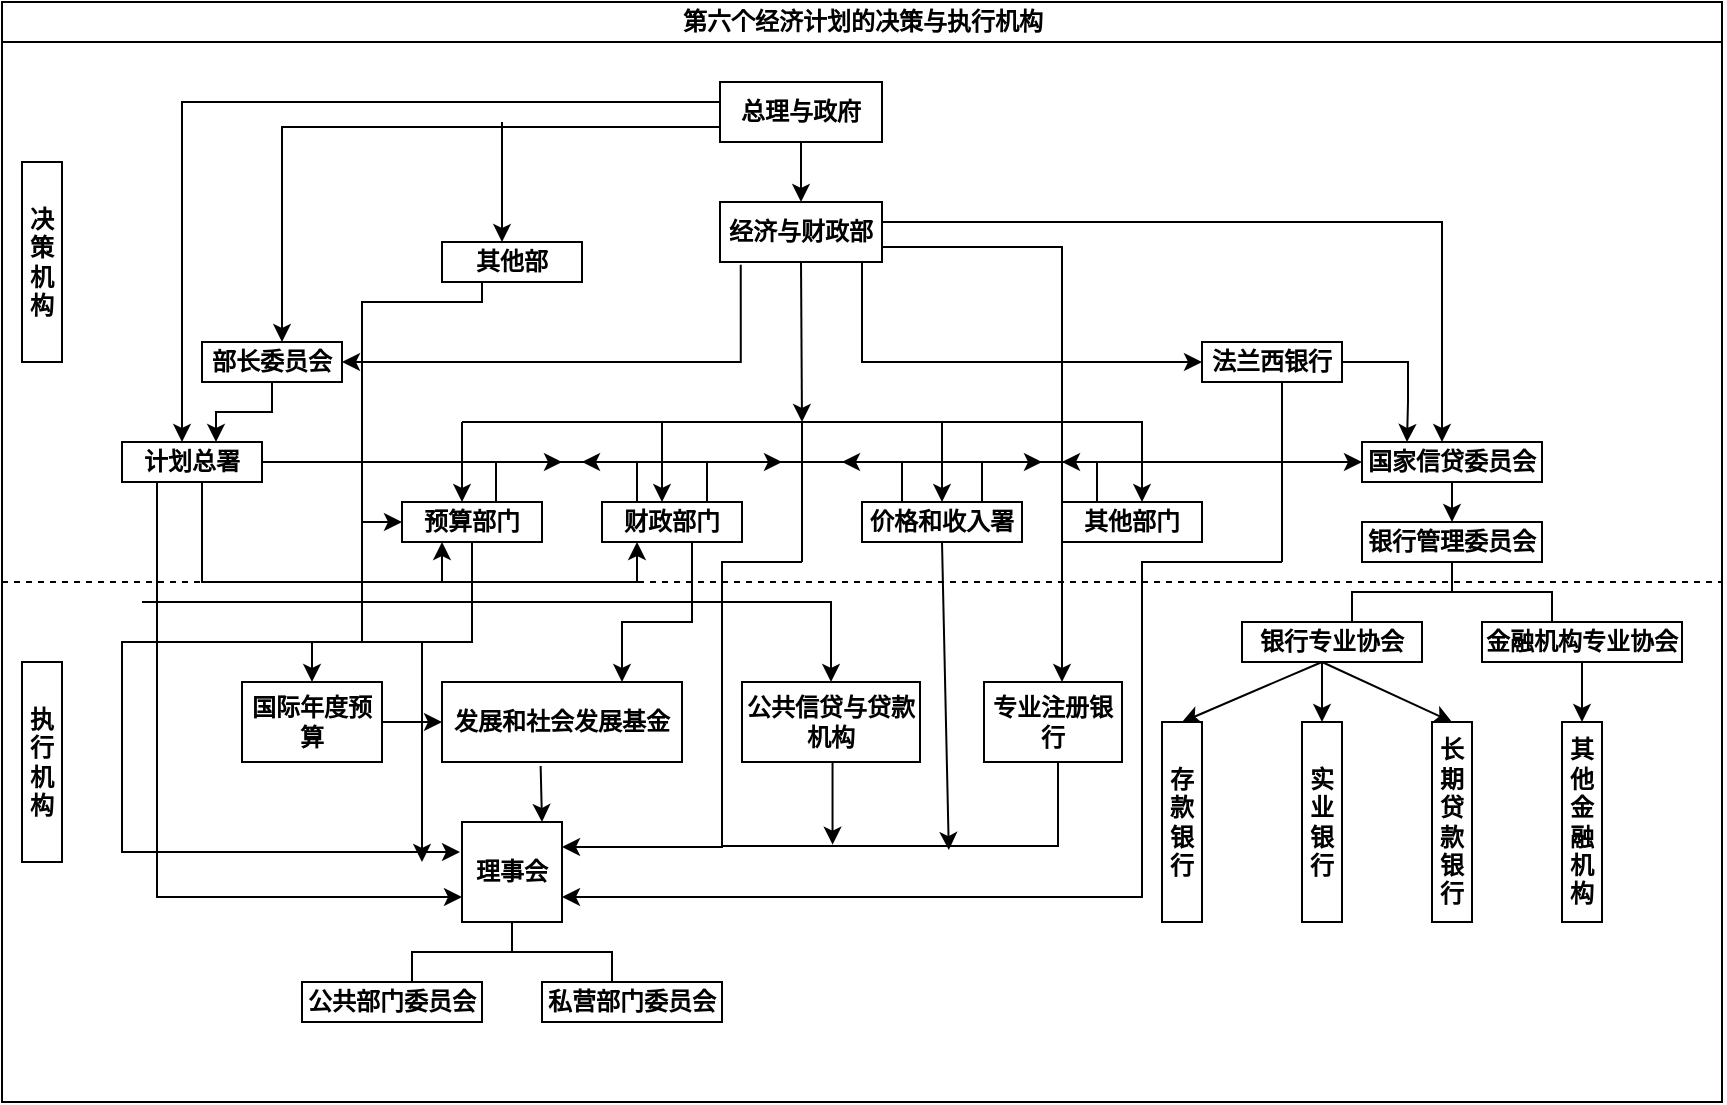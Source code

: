 <mxfile version="20.2.2" type="github">
  <diagram id="prtHgNgQTEPvFCAcTncT" name="Page-1">
    <mxGraphModel dx="1208" dy="634" grid="1" gridSize="10" guides="1" tooltips="1" connect="1" arrows="1" fold="1" page="0" pageScale="1" pageWidth="827" pageHeight="1169" math="0" shadow="0">
      <root>
        <mxCell id="0" />
        <mxCell id="1" parent="0" />
        <mxCell id="dNxyNK7c78bLwvsdeMH5-11" value="&lt;div style=&quot;&quot;&gt;&lt;span style=&quot;background-color: initial;&quot;&gt;第六个经济计划的决策与执行机构&lt;/span&gt;&lt;/div&gt;" style="swimlane;html=1;startSize=20;horizontal=1;containerType=tree;glass=0;fontStyle=1;align=center;" parent="1" vertex="1">
          <mxGeometry x="20" y="70" width="860" height="550" as="geometry" />
        </mxCell>
        <mxCell id="8bKorJJ7nOVDd0cm2fTg-5" value="总理与政府" style="rounded=0;whiteSpace=wrap;html=1;fontStyle=1" vertex="1" parent="dNxyNK7c78bLwvsdeMH5-11">
          <mxGeometry x="359" y="40" width="81" height="30" as="geometry" />
        </mxCell>
        <mxCell id="8bKorJJ7nOVDd0cm2fTg-12" value="计划总署" style="rounded=0;whiteSpace=wrap;html=1;fontStyle=1" vertex="1" parent="dNxyNK7c78bLwvsdeMH5-11">
          <mxGeometry x="60" y="220" width="70" height="20" as="geometry" />
        </mxCell>
        <mxCell id="8bKorJJ7nOVDd0cm2fTg-15" value="部长委员会" style="rounded=0;whiteSpace=wrap;html=1;fontStyle=1" vertex="1" parent="dNxyNK7c78bLwvsdeMH5-11">
          <mxGeometry x="100" y="170" width="70" height="20" as="geometry" />
        </mxCell>
        <mxCell id="8bKorJJ7nOVDd0cm2fTg-20" value="" style="endArrow=classic;html=1;rounded=0;" edge="1" parent="dNxyNK7c78bLwvsdeMH5-11">
          <mxGeometry width="50" height="50" relative="1" as="geometry">
            <mxPoint x="250" y="60" as="sourcePoint" />
            <mxPoint x="250" y="120" as="targetPoint" />
          </mxGeometry>
        </mxCell>
        <mxCell id="8bKorJJ7nOVDd0cm2fTg-21" value="其他部" style="rounded=0;whiteSpace=wrap;html=1;verticalAlign=middle;fontStyle=1" vertex="1" parent="dNxyNK7c78bLwvsdeMH5-11">
          <mxGeometry x="220" y="120" width="70" height="20" as="geometry" />
        </mxCell>
        <mxCell id="8bKorJJ7nOVDd0cm2fTg-23" value="经济与财政部" style="rounded=0;whiteSpace=wrap;html=1;fontStyle=1" vertex="1" parent="dNxyNK7c78bLwvsdeMH5-11">
          <mxGeometry x="359" y="100" width="81" height="30" as="geometry" />
        </mxCell>
        <mxCell id="8bKorJJ7nOVDd0cm2fTg-22" value="" style="endArrow=classic;html=1;rounded=0;exitX=0.5;exitY=1;exitDx=0;exitDy=0;entryX=0.5;entryY=0;entryDx=0;entryDy=0;" edge="1" parent="dNxyNK7c78bLwvsdeMH5-11" source="8bKorJJ7nOVDd0cm2fTg-5" target="8bKorJJ7nOVDd0cm2fTg-23">
          <mxGeometry width="50" height="50" relative="1" as="geometry">
            <mxPoint x="360" y="300" as="sourcePoint" />
            <mxPoint x="394" y="100" as="targetPoint" />
          </mxGeometry>
        </mxCell>
        <mxCell id="8bKorJJ7nOVDd0cm2fTg-26" value="" style="edgeStyle=elbowEdgeStyle;elbow=vertical;endArrow=classic;html=1;rounded=0;exitX=0.5;exitY=1;exitDx=0;exitDy=0;" edge="1" parent="dNxyNK7c78bLwvsdeMH5-11" source="8bKorJJ7nOVDd0cm2fTg-15">
          <mxGeometry width="50" height="50" relative="1" as="geometry">
            <mxPoint x="360" y="290" as="sourcePoint" />
            <mxPoint x="107" y="220" as="targetPoint" />
          </mxGeometry>
        </mxCell>
        <mxCell id="8bKorJJ7nOVDd0cm2fTg-28" value="" style="edgeStyle=segmentEdgeStyle;endArrow=classic;html=1;rounded=0;entryX=1;entryY=0.5;entryDx=0;entryDy=0;exitX=0.128;exitY=1.044;exitDx=0;exitDy=0;exitPerimeter=0;" edge="1" parent="dNxyNK7c78bLwvsdeMH5-11" source="8bKorJJ7nOVDd0cm2fTg-23" target="8bKorJJ7nOVDd0cm2fTg-15">
          <mxGeometry width="50" height="50" relative="1" as="geometry">
            <mxPoint x="410" y="240" as="sourcePoint" />
            <mxPoint x="340" y="220" as="targetPoint" />
            <Array as="points">
              <mxPoint x="369" y="180" />
            </Array>
          </mxGeometry>
        </mxCell>
        <mxCell id="8bKorJJ7nOVDd0cm2fTg-30" value="国家信贷委员会" style="rounded=0;whiteSpace=wrap;html=1;fontStyle=1" vertex="1" parent="dNxyNK7c78bLwvsdeMH5-11">
          <mxGeometry x="680" y="220" width="90" height="20" as="geometry" />
        </mxCell>
        <mxCell id="8bKorJJ7nOVDd0cm2fTg-31" value="" style="endArrow=classic;html=1;rounded=0;exitX=1;exitY=0.5;exitDx=0;exitDy=0;entryX=0;entryY=0.5;entryDx=0;entryDy=0;" edge="1" parent="dNxyNK7c78bLwvsdeMH5-11" source="8bKorJJ7nOVDd0cm2fTg-12" target="8bKorJJ7nOVDd0cm2fTg-30">
          <mxGeometry width="50" height="50" relative="1" as="geometry">
            <mxPoint x="360" y="290" as="sourcePoint" />
            <mxPoint x="410" y="240" as="targetPoint" />
          </mxGeometry>
        </mxCell>
        <mxCell id="8bKorJJ7nOVDd0cm2fTg-32" value="法兰西银行" style="rounded=0;whiteSpace=wrap;html=1;fontStyle=1" vertex="1" parent="dNxyNK7c78bLwvsdeMH5-11">
          <mxGeometry x="600" y="170" width="70" height="20" as="geometry" />
        </mxCell>
        <mxCell id="8bKorJJ7nOVDd0cm2fTg-33" value="" style="edgeStyle=segmentEdgeStyle;endArrow=classic;html=1;rounded=0;exitX=1;exitY=0.5;exitDx=0;exitDy=0;entryX=0.25;entryY=0;entryDx=0;entryDy=0;" edge="1" parent="dNxyNK7c78bLwvsdeMH5-11" source="8bKorJJ7nOVDd0cm2fTg-32" target="8bKorJJ7nOVDd0cm2fTg-30">
          <mxGeometry width="50" height="50" relative="1" as="geometry">
            <mxPoint x="360" y="290" as="sourcePoint" />
            <mxPoint x="410" y="240" as="targetPoint" />
            <Array as="points">
              <mxPoint x="703" y="180" />
              <mxPoint x="703" y="200" />
            </Array>
          </mxGeometry>
        </mxCell>
        <mxCell id="8bKorJJ7nOVDd0cm2fTg-34" value="" style="edgeStyle=segmentEdgeStyle;endArrow=classic;html=1;rounded=0;exitX=0.75;exitY=1;exitDx=0;exitDy=0;entryX=0;entryY=0.5;entryDx=0;entryDy=0;" edge="1" parent="dNxyNK7c78bLwvsdeMH5-11" source="8bKorJJ7nOVDd0cm2fTg-23" target="8bKorJJ7nOVDd0cm2fTg-32">
          <mxGeometry width="50" height="50" relative="1" as="geometry">
            <mxPoint x="440" y="160" as="sourcePoint" />
            <mxPoint x="530" y="210" as="targetPoint" />
            <Array as="points">
              <mxPoint x="430" y="130" />
              <mxPoint x="430" y="180" />
            </Array>
          </mxGeometry>
        </mxCell>
        <mxCell id="8bKorJJ7nOVDd0cm2fTg-37" value="" style="endArrow=classic;html=1;rounded=0;" edge="1" parent="dNxyNK7c78bLwvsdeMH5-11">
          <mxGeometry width="50" height="50" relative="1" as="geometry">
            <mxPoint x="230" y="210" as="sourcePoint" />
            <mxPoint x="230" y="250" as="targetPoint" />
          </mxGeometry>
        </mxCell>
        <mxCell id="8bKorJJ7nOVDd0cm2fTg-40" value="预算部门" style="rounded=0;whiteSpace=wrap;html=1;verticalAlign=middle;fontStyle=1" vertex="1" parent="dNxyNK7c78bLwvsdeMH5-11">
          <mxGeometry x="200" y="250" width="70" height="20" as="geometry" />
        </mxCell>
        <mxCell id="8bKorJJ7nOVDd0cm2fTg-41" value="财政部门" style="rounded=0;whiteSpace=wrap;html=1;verticalAlign=middle;fontStyle=1" vertex="1" parent="dNxyNK7c78bLwvsdeMH5-11">
          <mxGeometry x="300" y="250" width="70" height="20" as="geometry" />
        </mxCell>
        <mxCell id="8bKorJJ7nOVDd0cm2fTg-42" value="价格和收入署" style="rounded=0;whiteSpace=wrap;html=1;verticalAlign=middle;fontStyle=1" vertex="1" parent="dNxyNK7c78bLwvsdeMH5-11">
          <mxGeometry x="430" y="250" width="80" height="20" as="geometry" />
        </mxCell>
        <mxCell id="8bKorJJ7nOVDd0cm2fTg-43" value="其他部门" style="rounded=0;whiteSpace=wrap;html=1;verticalAlign=middle;fontStyle=1" vertex="1" parent="dNxyNK7c78bLwvsdeMH5-11">
          <mxGeometry x="530" y="250" width="70" height="20" as="geometry" />
        </mxCell>
        <mxCell id="8bKorJJ7nOVDd0cm2fTg-46" value="" style="edgeStyle=segmentEdgeStyle;endArrow=classic;html=1;rounded=0;exitX=1;exitY=1;exitDx=0;exitDy=0;" edge="1" parent="dNxyNK7c78bLwvsdeMH5-11" source="8bKorJJ7nOVDd0cm2fTg-12">
          <mxGeometry width="50" height="50" relative="1" as="geometry">
            <mxPoint x="360" y="280" as="sourcePoint" />
            <mxPoint x="220" y="270" as="targetPoint" />
            <Array as="points">
              <mxPoint x="100" y="240" />
              <mxPoint x="100" y="290" />
              <mxPoint x="220" y="290" />
            </Array>
          </mxGeometry>
        </mxCell>
        <mxCell id="8bKorJJ7nOVDd0cm2fTg-47" value="" style="edgeStyle=segmentEdgeStyle;endArrow=classic;html=1;rounded=0;entryX=0.25;entryY=1;entryDx=0;entryDy=0;" edge="1" parent="dNxyNK7c78bLwvsdeMH5-11" target="8bKorJJ7nOVDd0cm2fTg-41">
          <mxGeometry width="50" height="50" relative="1" as="geometry">
            <mxPoint x="100" y="241" as="sourcePoint" />
            <mxPoint x="320" y="280" as="targetPoint" />
            <Array as="points">
              <mxPoint x="100" y="241" />
              <mxPoint x="100" y="290" />
              <mxPoint x="318" y="290" />
            </Array>
          </mxGeometry>
        </mxCell>
        <mxCell id="8bKorJJ7nOVDd0cm2fTg-55" value="银行管理委员会" style="rounded=0;whiteSpace=wrap;html=1;fontStyle=1" vertex="1" parent="dNxyNK7c78bLwvsdeMH5-11">
          <mxGeometry x="680" y="260" width="90" height="20" as="geometry" />
        </mxCell>
        <mxCell id="8bKorJJ7nOVDd0cm2fTg-56" value="" style="strokeWidth=1;html=1;shape=mxgraph.flowchart.annotation_2;align=left;labelPosition=right;pointerEvents=1;direction=south;" vertex="1" parent="dNxyNK7c78bLwvsdeMH5-11">
          <mxGeometry x="675" y="280" width="100" height="30" as="geometry" />
        </mxCell>
        <mxCell id="8bKorJJ7nOVDd0cm2fTg-58" value="银行专业协会" style="rounded=0;whiteSpace=wrap;html=1;fontStyle=1" vertex="1" parent="dNxyNK7c78bLwvsdeMH5-11">
          <mxGeometry x="620" y="310" width="90" height="20" as="geometry" />
        </mxCell>
        <mxCell id="8bKorJJ7nOVDd0cm2fTg-59" value="金融机构专业协会" style="rounded=0;whiteSpace=wrap;html=1;fontStyle=1" vertex="1" parent="dNxyNK7c78bLwvsdeMH5-11">
          <mxGeometry x="740" y="310" width="100" height="20" as="geometry" />
        </mxCell>
        <mxCell id="8bKorJJ7nOVDd0cm2fTg-64" value="&lt;b&gt;存款银行&lt;/b&gt;" style="rounded=0;whiteSpace=wrap;html=1;strokeWidth=1;" vertex="1" parent="dNxyNK7c78bLwvsdeMH5-11">
          <mxGeometry x="580" y="360" width="20" height="100" as="geometry" />
        </mxCell>
        <mxCell id="8bKorJJ7nOVDd0cm2fTg-65" value="&lt;b&gt;实业银行&lt;/b&gt;" style="rounded=0;whiteSpace=wrap;html=1;strokeWidth=1;" vertex="1" parent="dNxyNK7c78bLwvsdeMH5-11">
          <mxGeometry x="650" y="360" width="20" height="100" as="geometry" />
        </mxCell>
        <mxCell id="8bKorJJ7nOVDd0cm2fTg-66" value="&lt;b&gt;长期贷款银行&lt;/b&gt;" style="rounded=0;whiteSpace=wrap;html=1;strokeWidth=1;" vertex="1" parent="dNxyNK7c78bLwvsdeMH5-11">
          <mxGeometry x="715" y="360" width="20" height="100" as="geometry" />
        </mxCell>
        <mxCell id="8bKorJJ7nOVDd0cm2fTg-68" value="&lt;b&gt;其他金融机构&lt;/b&gt;" style="rounded=0;whiteSpace=wrap;html=1;strokeWidth=1;" vertex="1" parent="dNxyNK7c78bLwvsdeMH5-11">
          <mxGeometry x="780" y="360" width="20" height="100" as="geometry" />
        </mxCell>
        <mxCell id="8bKorJJ7nOVDd0cm2fTg-69" value="&lt;b&gt;理事会&lt;/b&gt;" style="whiteSpace=wrap;html=1;aspect=fixed;strokeWidth=1;" vertex="1" parent="dNxyNK7c78bLwvsdeMH5-11">
          <mxGeometry x="230" y="410" width="50" height="50" as="geometry" />
        </mxCell>
        <mxCell id="8bKorJJ7nOVDd0cm2fTg-70" value="&lt;b&gt;发展和社会发展基金&lt;/b&gt;" style="rounded=0;whiteSpace=wrap;html=1;strokeWidth=1;" vertex="1" parent="dNxyNK7c78bLwvsdeMH5-11">
          <mxGeometry x="220" y="340" width="120" height="40" as="geometry" />
        </mxCell>
        <mxCell id="8bKorJJ7nOVDd0cm2fTg-71" value="&lt;b&gt;国际年度预算&lt;/b&gt;" style="rounded=0;whiteSpace=wrap;html=1;strokeWidth=1;" vertex="1" parent="dNxyNK7c78bLwvsdeMH5-11">
          <mxGeometry x="120" y="340" width="70" height="40" as="geometry" />
        </mxCell>
        <mxCell id="8bKorJJ7nOVDd0cm2fTg-72" value="&lt;b&gt;公共信贷与贷款机构&lt;/b&gt;" style="rounded=0;whiteSpace=wrap;html=1;strokeWidth=1;" vertex="1" parent="dNxyNK7c78bLwvsdeMH5-11">
          <mxGeometry x="370" y="340" width="89" height="40" as="geometry" />
        </mxCell>
        <mxCell id="8bKorJJ7nOVDd0cm2fTg-74" value="&lt;b&gt;专业注册银行&lt;/b&gt;" style="rounded=0;whiteSpace=wrap;html=1;strokeWidth=1;" vertex="1" parent="dNxyNK7c78bLwvsdeMH5-11">
          <mxGeometry x="491" y="340" width="69" height="40" as="geometry" />
        </mxCell>
        <mxCell id="8bKorJJ7nOVDd0cm2fTg-75" value="" style="edgeStyle=elbowEdgeStyle;elbow=horizontal;endArrow=classic;html=1;rounded=0;exitX=1;exitY=0.75;exitDx=0;exitDy=0;" edge="1" parent="dNxyNK7c78bLwvsdeMH5-11" source="8bKorJJ7nOVDd0cm2fTg-23">
          <mxGeometry width="50" height="50" relative="1" as="geometry">
            <mxPoint x="360" y="300" as="sourcePoint" />
            <mxPoint x="530" y="340" as="targetPoint" />
            <Array as="points">
              <mxPoint x="530" y="130" />
              <mxPoint x="520" y="240" />
              <mxPoint x="590" y="200" />
            </Array>
          </mxGeometry>
        </mxCell>
        <mxCell id="8bKorJJ7nOVDd0cm2fTg-80" value="" style="edgeStyle=segmentEdgeStyle;endArrow=classic;html=1;rounded=0;entryX=0;entryY=0.75;entryDx=0;entryDy=0;exitX=0.25;exitY=1;exitDx=0;exitDy=0;" edge="1" parent="dNxyNK7c78bLwvsdeMH5-11" source="8bKorJJ7nOVDd0cm2fTg-12" target="8bKorJJ7nOVDd0cm2fTg-69">
          <mxGeometry width="50" height="50" relative="1" as="geometry">
            <mxPoint x="410" y="250" as="sourcePoint" />
            <mxPoint x="360" y="300" as="targetPoint" />
            <Array as="points">
              <mxPoint x="78" y="448" />
            </Array>
          </mxGeometry>
        </mxCell>
        <mxCell id="8bKorJJ7nOVDd0cm2fTg-90" value="" style="shape=partialRectangle;whiteSpace=wrap;html=1;bottom=0;right=0;fillColor=none;strokeWidth=1;direction=west;" vertex="1" parent="dNxyNK7c78bLwvsdeMH5-11">
          <mxGeometry x="360" y="380" width="168" height="42" as="geometry" />
        </mxCell>
        <mxCell id="8bKorJJ7nOVDd0cm2fTg-103" value="" style="endArrow=classic;html=1;rounded=0;exitX=0.671;exitY=1;exitDx=0;exitDy=0;exitPerimeter=0;entryX=0.671;entryY=0.016;entryDx=0;entryDy=0;entryPerimeter=0;" edge="1" parent="dNxyNK7c78bLwvsdeMH5-11" source="8bKorJJ7nOVDd0cm2fTg-90" target="8bKorJJ7nOVDd0cm2fTg-90">
          <mxGeometry width="50" height="50" relative="1" as="geometry">
            <mxPoint x="364" y="303" as="sourcePoint" />
            <mxPoint x="415" y="419" as="targetPoint" />
            <Array as="points" />
          </mxGeometry>
        </mxCell>
        <mxCell id="8bKorJJ7nOVDd0cm2fTg-108" value="" style="endArrow=classic;html=1;rounded=0;exitX=0.5;exitY=1;exitDx=0;exitDy=0;entryX=0.325;entryY=-0.048;entryDx=0;entryDy=0;entryPerimeter=0;" edge="1" parent="dNxyNK7c78bLwvsdeMH5-11" source="8bKorJJ7nOVDd0cm2fTg-42" target="8bKorJJ7nOVDd0cm2fTg-90">
          <mxGeometry width="50" height="50" relative="1" as="geometry">
            <mxPoint x="583.4" y="294.016" as="sourcePoint" />
            <mxPoint x="463.4" y="424.016" as="targetPoint" />
          </mxGeometry>
        </mxCell>
        <mxCell id="8bKorJJ7nOVDd0cm2fTg-113" value="" style="endArrow=classic;html=1;rounded=0;exitX=1;exitY=0.5;exitDx=0;exitDy=0;entryX=0;entryY=0.5;entryDx=0;entryDy=0;" edge="1" parent="dNxyNK7c78bLwvsdeMH5-11" source="8bKorJJ7nOVDd0cm2fTg-71" target="8bKorJJ7nOVDd0cm2fTg-70">
          <mxGeometry width="50" height="50" relative="1" as="geometry">
            <mxPoint x="360" y="300" as="sourcePoint" />
            <mxPoint x="410" y="250" as="targetPoint" />
          </mxGeometry>
        </mxCell>
        <mxCell id="8bKorJJ7nOVDd0cm2fTg-114" value="" style="endArrow=classic;html=1;rounded=0;entryX=0.75;entryY=0;entryDx=0;entryDy=0;" edge="1" parent="dNxyNK7c78bLwvsdeMH5-11" target="8bKorJJ7nOVDd0cm2fTg-70">
          <mxGeometry width="50" height="50" relative="1" as="geometry">
            <mxPoint x="345" y="270" as="sourcePoint" />
            <mxPoint x="410" y="250" as="targetPoint" />
            <Array as="points">
              <mxPoint x="345" y="310" />
              <mxPoint x="310" y="310" />
            </Array>
          </mxGeometry>
        </mxCell>
        <mxCell id="8bKorJJ7nOVDd0cm2fTg-116" value="" style="endArrow=classic;html=1;rounded=0;exitX=0.411;exitY=1.05;exitDx=0;exitDy=0;exitPerimeter=0;" edge="1" parent="dNxyNK7c78bLwvsdeMH5-11" source="8bKorJJ7nOVDd0cm2fTg-70">
          <mxGeometry width="50" height="50" relative="1" as="geometry">
            <mxPoint x="360" y="300" as="sourcePoint" />
            <mxPoint x="270" y="410" as="targetPoint" />
          </mxGeometry>
        </mxCell>
        <mxCell id="8bKorJJ7nOVDd0cm2fTg-117" value="" style="strokeWidth=1;html=1;shape=mxgraph.flowchart.annotation_2;align=left;labelPosition=right;pointerEvents=1;direction=south;" vertex="1" parent="dNxyNK7c78bLwvsdeMH5-11">
          <mxGeometry x="205" y="460" width="100" height="30" as="geometry" />
        </mxCell>
        <mxCell id="8bKorJJ7nOVDd0cm2fTg-119" value="私营部门委员会" style="rounded=0;whiteSpace=wrap;html=1;fontStyle=1" vertex="1" parent="dNxyNK7c78bLwvsdeMH5-11">
          <mxGeometry x="270" y="490" width="90" height="20" as="geometry" />
        </mxCell>
        <mxCell id="8bKorJJ7nOVDd0cm2fTg-124" value="&lt;b&gt;执行机构&lt;/b&gt;" style="rounded=0;whiteSpace=wrap;html=1;strokeWidth=1;" vertex="1" parent="dNxyNK7c78bLwvsdeMH5-11">
          <mxGeometry x="10" y="330" width="20" height="100" as="geometry" />
        </mxCell>
        <mxCell id="8bKorJJ7nOVDd0cm2fTg-9" value="" style="edgeStyle=segmentEdgeStyle;endArrow=classic;html=1;rounded=0;exitX=0;exitY=0.5;exitDx=0;exitDy=0;" edge="1" parent="1" source="8bKorJJ7nOVDd0cm2fTg-5">
          <mxGeometry width="50" height="50" relative="1" as="geometry">
            <mxPoint x="380" y="370" as="sourcePoint" />
            <mxPoint x="110" y="290" as="targetPoint" />
            <Array as="points">
              <mxPoint x="379" y="120" />
              <mxPoint x="110" y="120" />
            </Array>
          </mxGeometry>
        </mxCell>
        <mxCell id="8bKorJJ7nOVDd0cm2fTg-14" value="" style="edgeStyle=segmentEdgeStyle;endArrow=classic;html=1;rounded=0;exitX=0;exitY=0.75;exitDx=0;exitDy=0;" edge="1" parent="1" source="8bKorJJ7nOVDd0cm2fTg-5">
          <mxGeometry width="50" height="50" relative="1" as="geometry">
            <mxPoint x="380" y="370" as="sourcePoint" />
            <mxPoint x="160" y="240" as="targetPoint" />
            <Array as="points">
              <mxPoint x="160" y="133" />
            </Array>
          </mxGeometry>
        </mxCell>
        <mxCell id="8bKorJJ7nOVDd0cm2fTg-29" value="" style="edgeStyle=segmentEdgeStyle;endArrow=classic;html=1;rounded=0;exitX=1;exitY=0.5;exitDx=0;exitDy=0;" edge="1" parent="1" source="8bKorJJ7nOVDd0cm2fTg-23">
          <mxGeometry width="50" height="50" relative="1" as="geometry">
            <mxPoint x="380" y="360" as="sourcePoint" />
            <mxPoint x="740" y="290" as="targetPoint" />
            <Array as="points">
              <mxPoint x="460" y="180" />
              <mxPoint x="740" y="180" />
            </Array>
          </mxGeometry>
        </mxCell>
        <mxCell id="8bKorJJ7nOVDd0cm2fTg-35" value="" style="endArrow=classic;html=1;rounded=0;exitX=0.5;exitY=1;exitDx=0;exitDy=0;" edge="1" parent="1" source="8bKorJJ7nOVDd0cm2fTg-23">
          <mxGeometry width="50" height="50" relative="1" as="geometry">
            <mxPoint x="380" y="360" as="sourcePoint" />
            <mxPoint x="420" y="280" as="targetPoint" />
          </mxGeometry>
        </mxCell>
        <mxCell id="8bKorJJ7nOVDd0cm2fTg-36" value="" style="edgeStyle=segmentEdgeStyle;endArrow=classic;html=1;rounded=0;" edge="1" parent="1">
          <mxGeometry width="50" height="50" relative="1" as="geometry">
            <mxPoint x="250" y="280" as="sourcePoint" />
            <mxPoint x="590" y="320" as="targetPoint" />
            <Array as="points">
              <mxPoint x="590" y="280" />
            </Array>
          </mxGeometry>
        </mxCell>
        <mxCell id="8bKorJJ7nOVDd0cm2fTg-38" value="" style="endArrow=classic;html=1;rounded=0;" edge="1" parent="1">
          <mxGeometry width="50" height="50" relative="1" as="geometry">
            <mxPoint x="350" y="280" as="sourcePoint" />
            <mxPoint x="350" y="320" as="targetPoint" />
          </mxGeometry>
        </mxCell>
        <mxCell id="8bKorJJ7nOVDd0cm2fTg-39" value="" style="endArrow=classic;html=1;rounded=0;" edge="1" parent="1">
          <mxGeometry width="50" height="50" relative="1" as="geometry">
            <mxPoint x="490" y="280" as="sourcePoint" />
            <mxPoint x="490" y="320" as="targetPoint" />
            <Array as="points">
              <mxPoint x="490" y="300" />
            </Array>
          </mxGeometry>
        </mxCell>
        <mxCell id="8bKorJJ7nOVDd0cm2fTg-45" value="" style="edgeStyle=segmentEdgeStyle;endArrow=classic;html=1;rounded=0;exitX=0.5;exitY=1;exitDx=0;exitDy=0;" edge="1" parent="1" source="8bKorJJ7nOVDd0cm2fTg-21">
          <mxGeometry width="50" height="50" relative="1" as="geometry">
            <mxPoint x="380" y="350" as="sourcePoint" />
            <mxPoint x="220" y="330" as="targetPoint" />
            <Array as="points">
              <mxPoint x="260" y="210" />
              <mxPoint x="260" y="220" />
              <mxPoint x="200" y="220" />
              <mxPoint x="200" y="330" />
            </Array>
          </mxGeometry>
        </mxCell>
        <mxCell id="8bKorJJ7nOVDd0cm2fTg-48" value="" style="edgeStyle=segmentEdgeStyle;endArrow=classic;html=1;rounded=0;" edge="1" parent="1">
          <mxGeometry width="50" height="50" relative="1" as="geometry">
            <mxPoint x="267" y="320" as="sourcePoint" />
            <mxPoint x="300" y="300" as="targetPoint" />
            <Array as="points">
              <mxPoint x="267" y="300" />
            </Array>
          </mxGeometry>
        </mxCell>
        <mxCell id="8bKorJJ7nOVDd0cm2fTg-49" value="" style="edgeStyle=segmentEdgeStyle;endArrow=classic;html=1;rounded=0;exitX=0.25;exitY=0;exitDx=0;exitDy=0;" edge="1" parent="1" source="8bKorJJ7nOVDd0cm2fTg-41">
          <mxGeometry width="50" height="50" relative="1" as="geometry">
            <mxPoint x="300" y="320" as="sourcePoint" />
            <mxPoint x="310" y="300" as="targetPoint" />
            <Array as="points">
              <mxPoint x="338" y="300" />
            </Array>
          </mxGeometry>
        </mxCell>
        <mxCell id="8bKorJJ7nOVDd0cm2fTg-50" value="" style="edgeStyle=segmentEdgeStyle;endArrow=classic;html=1;rounded=0;exitX=0.75;exitY=0;exitDx=0;exitDy=0;" edge="1" parent="1" source="8bKorJJ7nOVDd0cm2fTg-41">
          <mxGeometry width="50" height="50" relative="1" as="geometry">
            <mxPoint x="380" y="350" as="sourcePoint" />
            <mxPoint x="410" y="300" as="targetPoint" />
            <Array as="points">
              <mxPoint x="373" y="300" />
            </Array>
          </mxGeometry>
        </mxCell>
        <mxCell id="8bKorJJ7nOVDd0cm2fTg-51" value="" style="edgeStyle=segmentEdgeStyle;endArrow=classic;html=1;rounded=0;exitX=0.25;exitY=0;exitDx=0;exitDy=0;" edge="1" parent="1" source="8bKorJJ7nOVDd0cm2fTg-42">
          <mxGeometry width="50" height="50" relative="1" as="geometry">
            <mxPoint x="380" y="350" as="sourcePoint" />
            <mxPoint x="440" y="300" as="targetPoint" />
            <Array as="points">
              <mxPoint x="470" y="300" />
            </Array>
          </mxGeometry>
        </mxCell>
        <mxCell id="8bKorJJ7nOVDd0cm2fTg-52" value="" style="edgeStyle=segmentEdgeStyle;endArrow=classic;html=1;rounded=0;exitX=0.75;exitY=0;exitDx=0;exitDy=0;" edge="1" parent="1" source="8bKorJJ7nOVDd0cm2fTg-42">
          <mxGeometry width="50" height="50" relative="1" as="geometry">
            <mxPoint x="380" y="350" as="sourcePoint" />
            <mxPoint x="540" y="300" as="targetPoint" />
            <Array as="points">
              <mxPoint x="510" y="300" />
            </Array>
          </mxGeometry>
        </mxCell>
        <mxCell id="8bKorJJ7nOVDd0cm2fTg-53" value="" style="edgeStyle=segmentEdgeStyle;endArrow=classic;html=1;rounded=0;exitX=0.25;exitY=0;exitDx=0;exitDy=0;" edge="1" parent="1" source="8bKorJJ7nOVDd0cm2fTg-43">
          <mxGeometry width="50" height="50" relative="1" as="geometry">
            <mxPoint x="380" y="350" as="sourcePoint" />
            <mxPoint x="550" y="300" as="targetPoint" />
            <Array as="points">
              <mxPoint x="568" y="300" />
            </Array>
          </mxGeometry>
        </mxCell>
        <mxCell id="8bKorJJ7nOVDd0cm2fTg-54" value="" style="endArrow=classic;html=1;rounded=0;exitX=0.5;exitY=1;exitDx=0;exitDy=0;" edge="1" parent="1" source="8bKorJJ7nOVDd0cm2fTg-30">
          <mxGeometry width="50" height="50" relative="1" as="geometry">
            <mxPoint x="380" y="350" as="sourcePoint" />
            <mxPoint x="745" y="330" as="targetPoint" />
          </mxGeometry>
        </mxCell>
        <mxCell id="8bKorJJ7nOVDd0cm2fTg-60" value="" style="endArrow=classic;html=1;rounded=0;" edge="1" parent="1">
          <mxGeometry width="50" height="50" relative="1" as="geometry">
            <mxPoint x="680" y="400" as="sourcePoint" />
            <mxPoint x="610" y="430" as="targetPoint" />
          </mxGeometry>
        </mxCell>
        <mxCell id="8bKorJJ7nOVDd0cm2fTg-61" value="" style="endArrow=classic;html=1;rounded=0;entryX=0.5;entryY=0;entryDx=0;entryDy=0;" edge="1" parent="1" target="8bKorJJ7nOVDd0cm2fTg-66">
          <mxGeometry width="50" height="50" relative="1" as="geometry">
            <mxPoint x="680" y="400" as="sourcePoint" />
            <mxPoint x="740" y="430" as="targetPoint" />
          </mxGeometry>
        </mxCell>
        <mxCell id="8bKorJJ7nOVDd0cm2fTg-62" value="" style="endArrow=classic;html=1;rounded=0;" edge="1" parent="1">
          <mxGeometry width="50" height="50" relative="1" as="geometry">
            <mxPoint x="680" y="400" as="sourcePoint" />
            <mxPoint x="680" y="430" as="targetPoint" />
          </mxGeometry>
        </mxCell>
        <mxCell id="8bKorJJ7nOVDd0cm2fTg-67" value="" style="endArrow=classic;html=1;rounded=0;exitX=0.5;exitY=1;exitDx=0;exitDy=0;" edge="1" parent="1" source="8bKorJJ7nOVDd0cm2fTg-59">
          <mxGeometry width="50" height="50" relative="1" as="geometry">
            <mxPoint x="380" y="300" as="sourcePoint" />
            <mxPoint x="810" y="430" as="targetPoint" />
          </mxGeometry>
        </mxCell>
        <mxCell id="8bKorJJ7nOVDd0cm2fTg-76" value="" style="edgeStyle=segmentEdgeStyle;endArrow=classic;html=1;rounded=0;entryX=0.5;entryY=0;entryDx=0;entryDy=0;" edge="1" parent="1" target="8bKorJJ7nOVDd0cm2fTg-71">
          <mxGeometry width="50" height="50" relative="1" as="geometry">
            <mxPoint x="200" y="330" as="sourcePoint" />
            <mxPoint x="160" y="390" as="targetPoint" />
            <Array as="points">
              <mxPoint x="200" y="390" />
              <mxPoint x="175" y="390" />
            </Array>
          </mxGeometry>
        </mxCell>
        <mxCell id="8bKorJJ7nOVDd0cm2fTg-78" value="" style="edgeStyle=elbowEdgeStyle;elbow=horizontal;endArrow=classic;html=1;rounded=0;" edge="1" parent="1">
          <mxGeometry width="50" height="50" relative="1" as="geometry">
            <mxPoint x="160" y="390" as="sourcePoint" />
            <mxPoint x="249" y="495" as="targetPoint" />
            <Array as="points">
              <mxPoint x="80" y="430" />
            </Array>
          </mxGeometry>
        </mxCell>
        <mxCell id="8bKorJJ7nOVDd0cm2fTg-81" value="" style="edgeStyle=segmentEdgeStyle;endArrow=classic;html=1;rounded=0;entryX=0.5;entryY=0;entryDx=0;entryDy=0;" edge="1" parent="1" target="8bKorJJ7nOVDd0cm2fTg-72">
          <mxGeometry width="50" height="50" relative="1" as="geometry">
            <mxPoint x="90" y="370" as="sourcePoint" />
            <mxPoint x="430" y="320" as="targetPoint" />
          </mxGeometry>
        </mxCell>
        <mxCell id="8bKorJJ7nOVDd0cm2fTg-86" value="" style="edgeStyle=elbowEdgeStyle;elbow=horizontal;endArrow=classic;html=1;rounded=0;entryX=1;entryY=0.25;entryDx=0;entryDy=0;" edge="1" parent="1" target="8bKorJJ7nOVDd0cm2fTg-69">
          <mxGeometry width="50" height="50" relative="1" as="geometry">
            <mxPoint x="420" y="350" as="sourcePoint" />
            <mxPoint x="340" y="390" as="targetPoint" />
            <Array as="points">
              <mxPoint x="380" y="420" />
              <mxPoint x="420" y="300" />
            </Array>
          </mxGeometry>
        </mxCell>
        <mxCell id="8bKorJJ7nOVDd0cm2fTg-87" value="" style="endArrow=none;html=1;rounded=0;" edge="1" parent="1">
          <mxGeometry width="50" height="50" relative="1" as="geometry">
            <mxPoint x="420" y="350" as="sourcePoint" />
            <mxPoint x="420" y="280" as="targetPoint" />
          </mxGeometry>
        </mxCell>
        <mxCell id="8bKorJJ7nOVDd0cm2fTg-104" value="" style="endArrow=none;html=1;rounded=0;" edge="1" parent="1">
          <mxGeometry width="50" height="50" relative="1" as="geometry">
            <mxPoint x="660" y="260" as="sourcePoint" />
            <mxPoint x="660" y="350" as="targetPoint" />
          </mxGeometry>
        </mxCell>
        <mxCell id="8bKorJJ7nOVDd0cm2fTg-105" value="" style="edgeStyle=elbowEdgeStyle;elbow=horizontal;endArrow=classic;html=1;rounded=0;entryX=1;entryY=0.75;entryDx=0;entryDy=0;" edge="1" parent="1" target="8bKorJJ7nOVDd0cm2fTg-69">
          <mxGeometry width="50" height="50" relative="1" as="geometry">
            <mxPoint x="660" y="350" as="sourcePoint" />
            <mxPoint x="460" y="520" as="targetPoint" />
            <Array as="points">
              <mxPoint x="590" y="440" />
            </Array>
          </mxGeometry>
        </mxCell>
        <mxCell id="8bKorJJ7nOVDd0cm2fTg-110" value="" style="endArrow=none;html=1;rounded=0;exitX=0.5;exitY=1;exitDx=0;exitDy=0;" edge="1" parent="1" source="8bKorJJ7nOVDd0cm2fTg-40">
          <mxGeometry width="50" height="50" relative="1" as="geometry">
            <mxPoint x="380" y="370" as="sourcePoint" />
            <mxPoint x="200" y="390" as="targetPoint" />
            <Array as="points">
              <mxPoint x="255" y="390" />
            </Array>
          </mxGeometry>
        </mxCell>
        <mxCell id="8bKorJJ7nOVDd0cm2fTg-111" value="" style="endArrow=none;html=1;rounded=0;" edge="1" parent="1">
          <mxGeometry width="50" height="50" relative="1" as="geometry">
            <mxPoint x="180" y="390" as="sourcePoint" />
            <mxPoint x="150" y="390" as="targetPoint" />
          </mxGeometry>
        </mxCell>
        <mxCell id="8bKorJJ7nOVDd0cm2fTg-112" value="" style="endArrow=classic;html=1;rounded=0;" edge="1" parent="1">
          <mxGeometry width="50" height="50" relative="1" as="geometry">
            <mxPoint x="230" y="390" as="sourcePoint" />
            <mxPoint x="230" y="500" as="targetPoint" />
          </mxGeometry>
        </mxCell>
        <mxCell id="8bKorJJ7nOVDd0cm2fTg-118" value="公共部门委员会" style="rounded=0;whiteSpace=wrap;html=1;fontStyle=1" vertex="1" parent="1">
          <mxGeometry x="170" y="560" width="90" height="20" as="geometry" />
        </mxCell>
        <mxCell id="8bKorJJ7nOVDd0cm2fTg-120" value="" style="endArrow=none;dashed=1;html=1;rounded=0;" edge="1" parent="1">
          <mxGeometry width="50" height="50" relative="1" as="geometry">
            <mxPoint x="20" y="360" as="sourcePoint" />
            <mxPoint x="880" y="360" as="targetPoint" />
          </mxGeometry>
        </mxCell>
        <mxCell id="8bKorJJ7nOVDd0cm2fTg-123" value="&lt;b&gt;决策机构&lt;/b&gt;" style="rounded=0;whiteSpace=wrap;html=1;strokeWidth=1;" vertex="1" parent="1">
          <mxGeometry x="30" y="150" width="20" height="100" as="geometry" />
        </mxCell>
      </root>
    </mxGraphModel>
  </diagram>
</mxfile>
